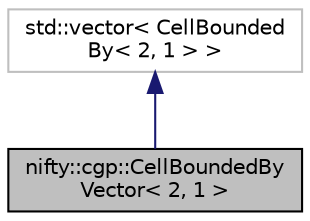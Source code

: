 digraph "nifty::cgp::CellBoundedByVector&lt; 2, 1 &gt;"
{
  edge [fontname="Helvetica",fontsize="10",labelfontname="Helvetica",labelfontsize="10"];
  node [fontname="Helvetica",fontsize="10",shape=record];
  Node1 [label="nifty::cgp::CellBoundedBy\lVector\< 2, 1 \>",height=0.2,width=0.4,color="black", fillcolor="grey75", style="filled", fontcolor="black"];
  Node2 -> Node1 [dir="back",color="midnightblue",fontsize="10",style="solid",fontname="Helvetica"];
  Node2 [label="std::vector\< CellBounded\lBy\< 2, 1 \> \>",height=0.2,width=0.4,color="grey75", fillcolor="white", style="filled"];
}
